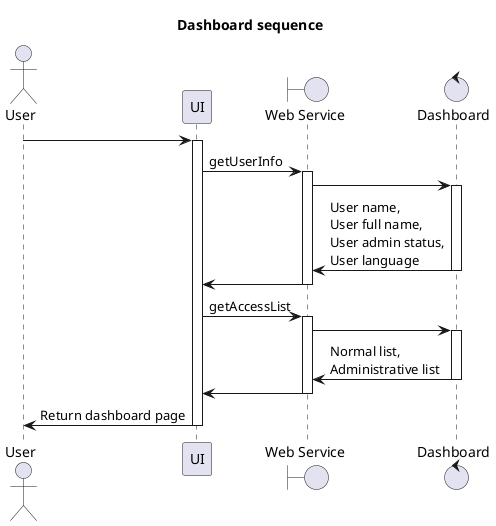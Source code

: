@startuml
title Dashboard sequence

actor User
participant UI
boundary "Web Service" as WS
control Dashboard

User -> UI
activate UI
UI -> WS: getUserInfo
activate WS
WS -> Dashboard
activate Dashboard
Dashboard -> WS: User name,\nUser full name,\nUser admin status,\nUser language
deactivate Dashboard
WS -> UI
deactivate WS

UI -> WS: getAccessList
activate WS
WS -> Dashboard
activate Dashboard
Dashboard -> WS: Normal list,\nAdministrative list
deactivate Dashboard
WS -> UI
deactivate WS
UI -> User: Return dashboard page
deactivate UI

' vim: ts=2 sw=2
@enduml
